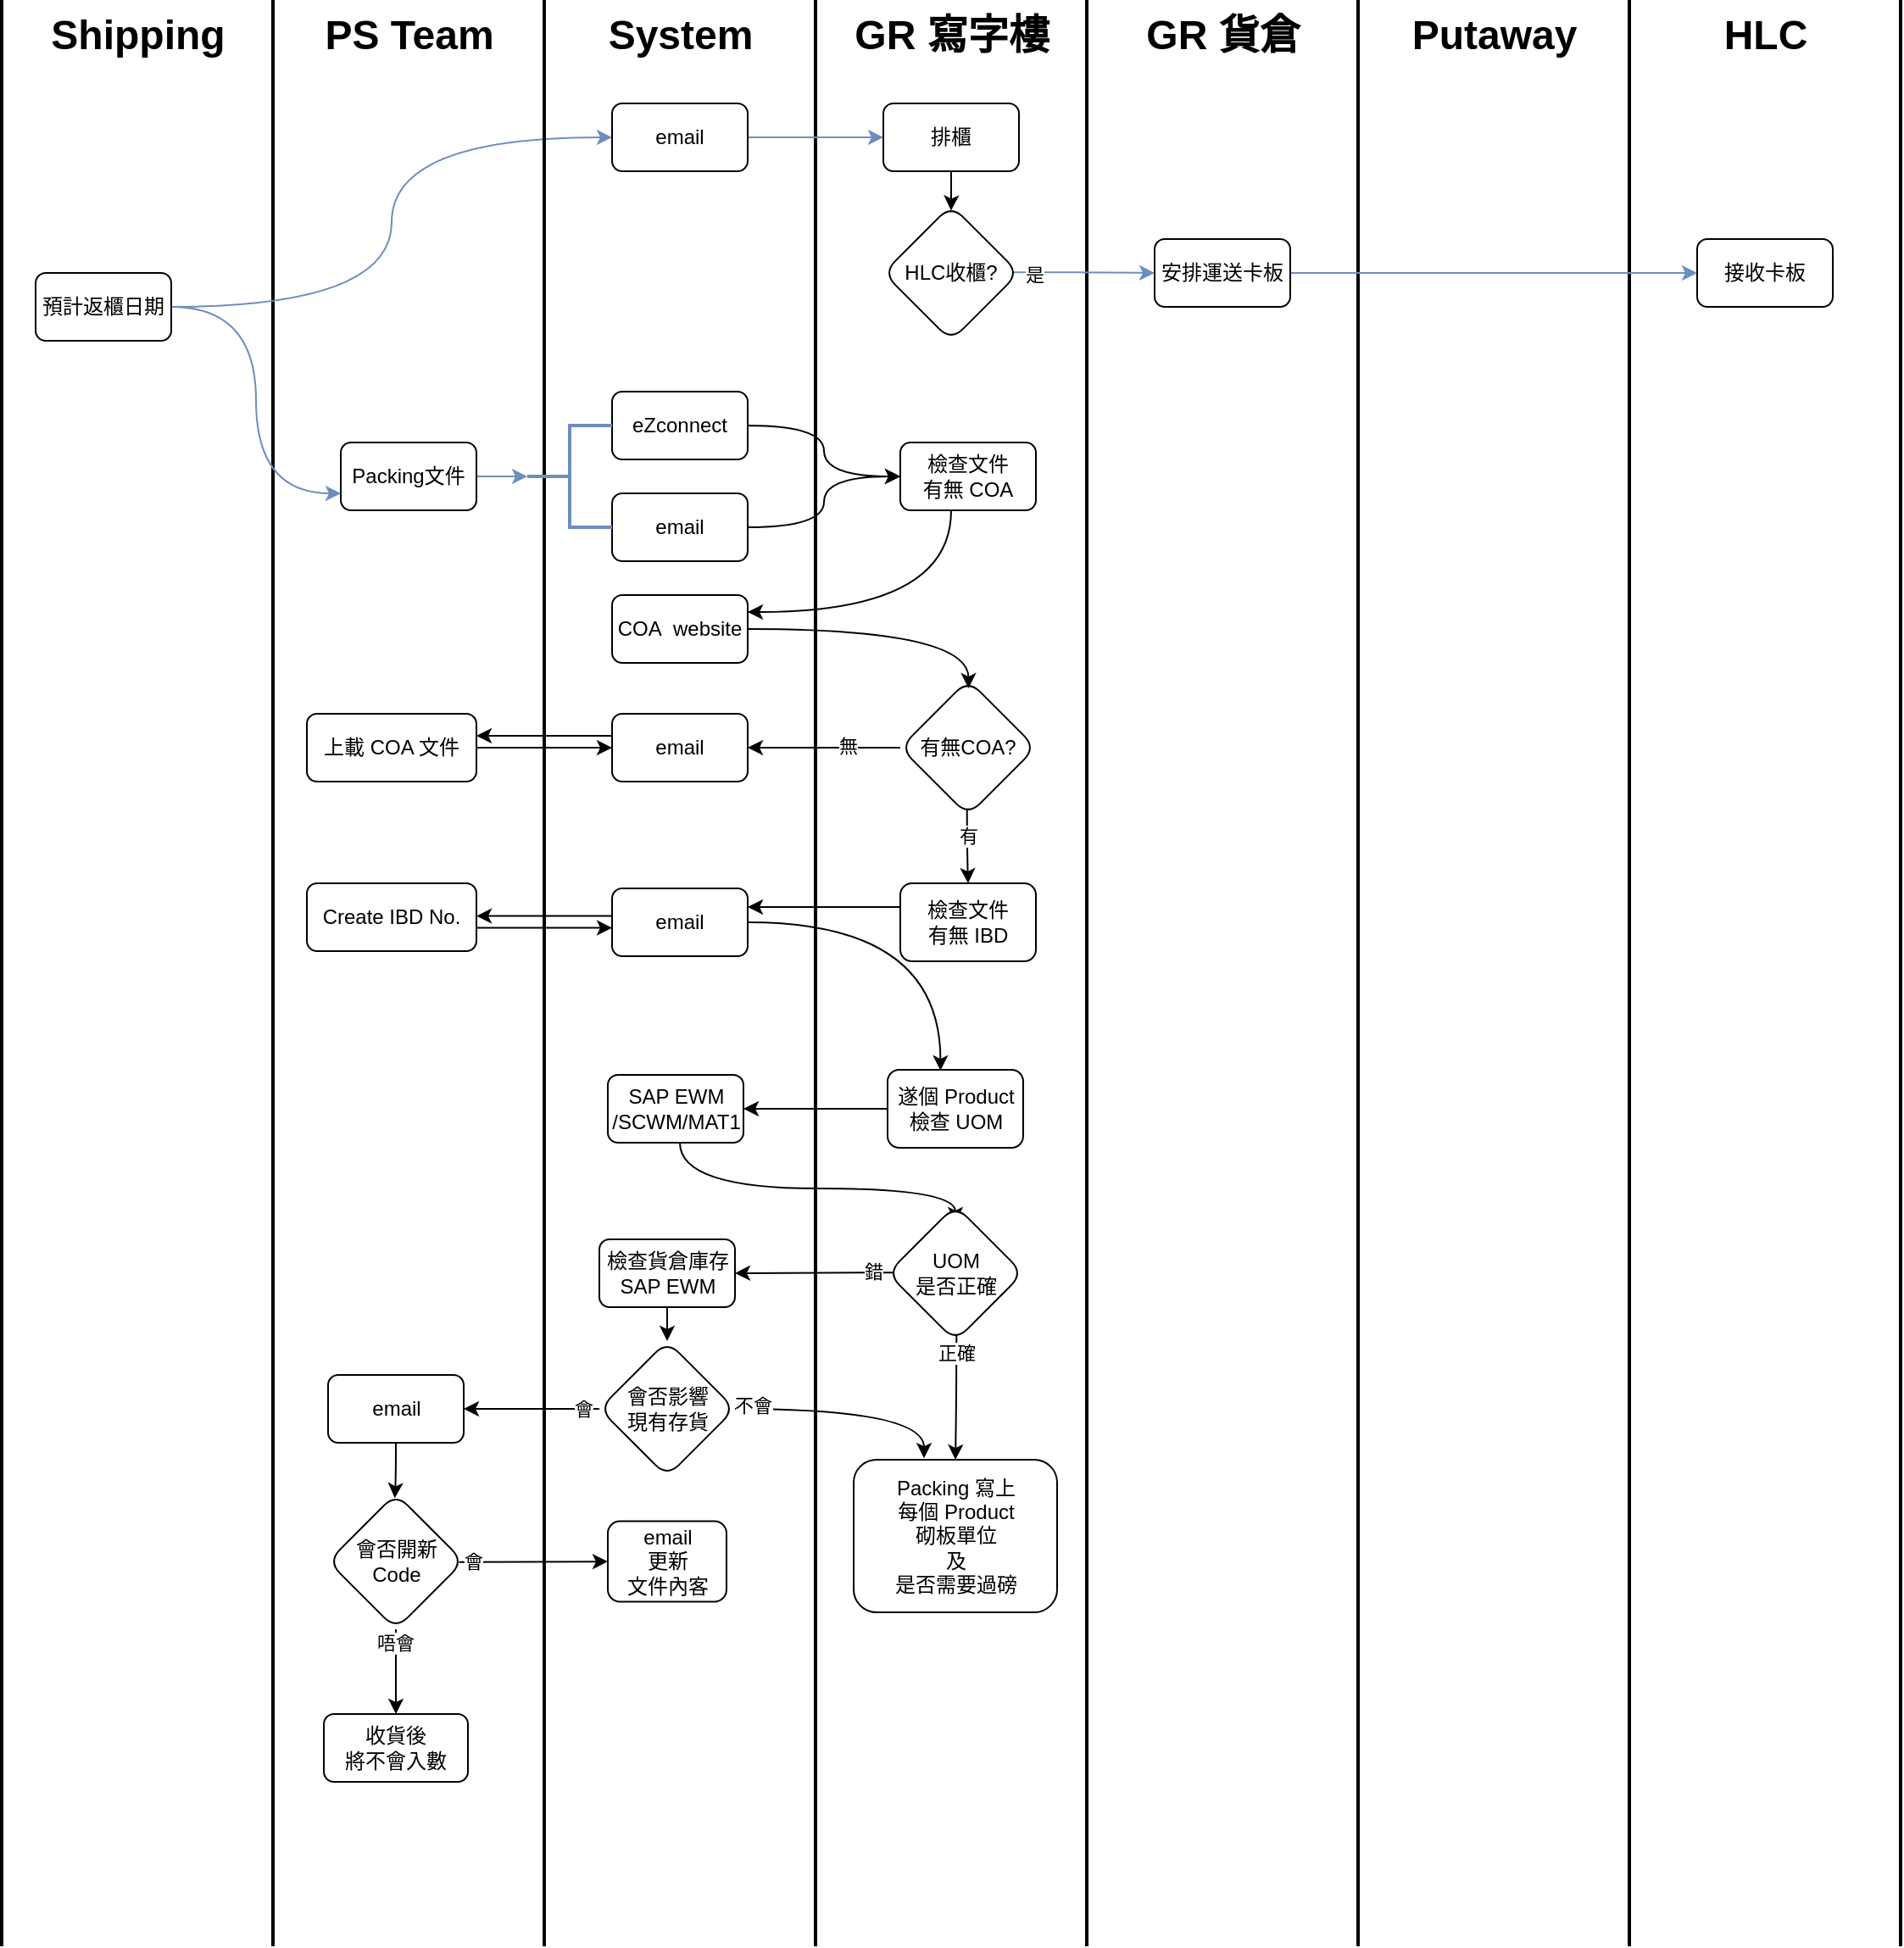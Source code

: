 <mxfile version="15.8.6" type="github">
  <diagram id="s4VGrTQf0zmznQmlyb4M" name="第1頁">
    <mxGraphModel dx="1935" dy="1619" grid="1" gridSize="10" guides="1" tooltips="1" connect="1" arrows="1" fold="1" page="1" pageScale="1" pageWidth="827" pageHeight="1169" math="0" shadow="0">
      <root>
        <mxCell id="0" />
        <mxCell id="1" parent="0" />
        <mxCell id="51Y_JJE3WGSCX0czTKx8-143" value="" style="shape=partialRectangle;whiteSpace=wrap;html=1;bottom=0;top=0;fillColor=none;strokeWidth=2;" parent="1" vertex="1">
          <mxGeometry x="-800" y="-1160" width="160" height="1146" as="geometry" />
        </mxCell>
        <mxCell id="0sDIGlY-5JGgi3CpzUVk-6" style="edgeStyle=orthogonalEdgeStyle;rounded=0;orthogonalLoop=1;jettySize=auto;html=1;entryX=0;entryY=0.5;entryDx=0;entryDy=0;curved=1;fillColor=#dae8fc;strokeColor=#6c8ebf;" parent="1" source="51Y_JJE3WGSCX0czTKx8-147" target="51Y_JJE3WGSCX0czTKx8-168" edge="1">
          <mxGeometry relative="1" as="geometry" />
        </mxCell>
        <mxCell id="0sDIGlY-5JGgi3CpzUVk-11" style="edgeStyle=orthogonalEdgeStyle;curved=1;rounded=0;orthogonalLoop=1;jettySize=auto;html=1;entryX=0;entryY=0.75;entryDx=0;entryDy=0;fillColor=#dae8fc;strokeColor=#6c8ebf;" parent="1" source="51Y_JJE3WGSCX0czTKx8-147" target="51Y_JJE3WGSCX0czTKx8-201" edge="1">
          <mxGeometry relative="1" as="geometry" />
        </mxCell>
        <mxCell id="51Y_JJE3WGSCX0czTKx8-147" value="預計返櫃日期" style="rounded=1;whiteSpace=wrap;html=1;sketch=0;" parent="1" vertex="1">
          <mxGeometry x="-780" y="-1000" width="80" height="40" as="geometry" />
        </mxCell>
        <mxCell id="51Y_JJE3WGSCX0czTKx8-148" value="Shipping" style="text;strokeColor=none;fillColor=none;html=1;fontSize=24;fontStyle=1;verticalAlign=middle;align=center;rounded=0;sketch=0;" parent="1" vertex="1">
          <mxGeometry x="-770" y="-1160" width="100" height="40" as="geometry" />
        </mxCell>
        <mxCell id="51Y_JJE3WGSCX0czTKx8-150" value="System" style="text;strokeColor=none;fillColor=none;html=1;fontSize=24;fontStyle=1;verticalAlign=middle;align=center;rounded=0;sketch=0;" parent="1" vertex="1">
          <mxGeometry x="-450" y="-1160" width="100" height="40" as="geometry" />
        </mxCell>
        <mxCell id="51Y_JJE3WGSCX0czTKx8-153" value="" style="shape=partialRectangle;whiteSpace=wrap;html=1;bottom=0;top=0;fillColor=none;strokeWidth=2;" parent="1" vertex="1">
          <mxGeometry x="-480" y="-1160" width="160" height="1146" as="geometry" />
        </mxCell>
        <mxCell id="51Y_JJE3WGSCX0czTKx8-154" value="GR 寫字樓" style="text;strokeColor=none;fillColor=none;html=1;fontSize=24;fontStyle=1;verticalAlign=middle;align=center;rounded=0;sketch=0;" parent="1" vertex="1">
          <mxGeometry x="-290" y="-1160" width="100" height="40" as="geometry" />
        </mxCell>
        <mxCell id="51Y_JJE3WGSCX0czTKx8-156" value="" style="shape=partialRectangle;whiteSpace=wrap;html=1;bottom=0;top=0;fillColor=none;strokeWidth=2;" parent="1" vertex="1">
          <mxGeometry x="-160" y="-1160" width="160" height="1146" as="geometry" />
        </mxCell>
        <mxCell id="51Y_JJE3WGSCX0czTKx8-157" value="GR 貨倉" style="text;strokeColor=none;fillColor=none;html=1;fontSize=24;fontStyle=1;verticalAlign=middle;align=center;rounded=0;sketch=0;" parent="1" vertex="1">
          <mxGeometry x="-130" y="-1160" width="100" height="40" as="geometry" />
        </mxCell>
        <mxCell id="0sDIGlY-5JGgi3CpzUVk-32" style="edgeStyle=orthogonalEdgeStyle;curved=1;rounded=0;orthogonalLoop=1;jettySize=auto;html=1;" parent="1" source="51Y_JJE3WGSCX0czTKx8-159" target="0sDIGlY-5JGgi3CpzUVk-30" edge="1">
          <mxGeometry relative="1" as="geometry" />
        </mxCell>
        <mxCell id="51Y_JJE3WGSCX0czTKx8-159" value="eZconnect" style="rounded=1;whiteSpace=wrap;html=1;sketch=0;" parent="1" vertex="1">
          <mxGeometry x="-440" y="-930" width="80" height="40" as="geometry" />
        </mxCell>
        <mxCell id="51Y_JJE3WGSCX0czTKx8-161" value="PS Team" style="text;strokeColor=none;fillColor=none;html=1;fontSize=24;fontStyle=1;verticalAlign=middle;align=center;rounded=0;sketch=0;" parent="1" vertex="1">
          <mxGeometry x="-610" y="-1160" width="100" height="40" as="geometry" />
        </mxCell>
        <mxCell id="0sDIGlY-5JGgi3CpzUVk-12" style="edgeStyle=orthogonalEdgeStyle;curved=1;rounded=0;orthogonalLoop=1;jettySize=auto;html=1;entryX=0;entryY=0.5;entryDx=0;entryDy=0;fillColor=#dae8fc;strokeColor=#6c8ebf;" parent="1" source="51Y_JJE3WGSCX0czTKx8-168" target="51Y_JJE3WGSCX0czTKx8-171" edge="1">
          <mxGeometry relative="1" as="geometry" />
        </mxCell>
        <mxCell id="51Y_JJE3WGSCX0czTKx8-168" value="email" style="rounded=1;whiteSpace=wrap;html=1;sketch=0;" parent="1" vertex="1">
          <mxGeometry x="-440" y="-1100" width="80" height="40" as="geometry" />
        </mxCell>
        <mxCell id="51Y_JJE3WGSCX0czTKx8-174" value="" style="edgeStyle=orthogonalEdgeStyle;curved=0;rounded=1;sketch=0;orthogonalLoop=1;jettySize=auto;html=1;entryX=0.499;entryY=0.04;entryDx=0;entryDy=0;entryPerimeter=0;" parent="1" source="51Y_JJE3WGSCX0czTKx8-171" target="51Y_JJE3WGSCX0czTKx8-173" edge="1">
          <mxGeometry relative="1" as="geometry" />
        </mxCell>
        <mxCell id="51Y_JJE3WGSCX0czTKx8-171" value="排櫃" style="rounded=1;whiteSpace=wrap;html=1;sketch=0;" parent="1" vertex="1">
          <mxGeometry x="-280" y="-1100" width="80" height="40" as="geometry" />
        </mxCell>
        <mxCell id="51Y_JJE3WGSCX0czTKx8-184" value="" style="edgeStyle=orthogonalEdgeStyle;curved=0;rounded=1;sketch=0;orthogonalLoop=1;jettySize=auto;html=1;exitX=0.94;exitY=0.495;exitDx=0;exitDy=0;exitPerimeter=0;fillColor=#dae8fc;strokeColor=#6c8ebf;" parent="1" source="51Y_JJE3WGSCX0czTKx8-173" target="51Y_JJE3WGSCX0czTKx8-183" edge="1">
          <mxGeometry relative="1" as="geometry" />
        </mxCell>
        <mxCell id="0sDIGlY-5JGgi3CpzUVk-54" value="是" style="edgeLabel;html=1;align=center;verticalAlign=middle;resizable=0;points=[];" parent="51Y_JJE3WGSCX0czTKx8-184" vertex="1" connectable="0">
          <mxGeometry x="-0.667" y="-1" relative="1" as="geometry">
            <mxPoint as="offset" />
          </mxGeometry>
        </mxCell>
        <mxCell id="51Y_JJE3WGSCX0czTKx8-173" value="HLC收櫃?" style="rhombus;whiteSpace=wrap;html=1;rounded=1;sketch=0;" parent="1" vertex="1">
          <mxGeometry x="-280" y="-1040" width="80" height="80" as="geometry" />
        </mxCell>
        <mxCell id="51Y_JJE3WGSCX0czTKx8-176" value="" style="shape=partialRectangle;whiteSpace=wrap;html=1;bottom=0;top=0;fillColor=none;strokeWidth=2;" parent="1" vertex="1">
          <mxGeometry y="-1160" width="160" height="1146" as="geometry" />
        </mxCell>
        <mxCell id="51Y_JJE3WGSCX0czTKx8-177" value="Putaway" style="text;strokeColor=none;fillColor=none;html=1;fontSize=24;fontStyle=1;verticalAlign=middle;align=center;rounded=0;sketch=0;" parent="1" vertex="1">
          <mxGeometry x="30" y="-1160" width="100" height="40" as="geometry" />
        </mxCell>
        <mxCell id="51Y_JJE3WGSCX0czTKx8-178" value="" style="shape=partialRectangle;whiteSpace=wrap;html=1;bottom=0;top=0;fillColor=none;strokeWidth=2;" parent="1" vertex="1">
          <mxGeometry x="160" y="-1160" width="160" height="1146" as="geometry" />
        </mxCell>
        <mxCell id="51Y_JJE3WGSCX0czTKx8-179" value="HLC" style="text;strokeColor=none;fillColor=none;html=1;fontSize=24;fontStyle=1;verticalAlign=middle;align=center;rounded=0;sketch=0;" parent="1" vertex="1">
          <mxGeometry x="190" y="-1160" width="100" height="40" as="geometry" />
        </mxCell>
        <mxCell id="51Y_JJE3WGSCX0czTKx8-194" value="" style="edgeStyle=orthogonalEdgeStyle;curved=0;rounded=1;sketch=0;orthogonalLoop=1;jettySize=auto;html=1;fillColor=#dae8fc;strokeColor=#6c8ebf;" parent="1" source="51Y_JJE3WGSCX0czTKx8-183" target="51Y_JJE3WGSCX0czTKx8-193" edge="1">
          <mxGeometry relative="1" as="geometry" />
        </mxCell>
        <mxCell id="51Y_JJE3WGSCX0czTKx8-183" value="安排運送卡板" style="whiteSpace=wrap;html=1;rounded=1;sketch=0;" parent="1" vertex="1">
          <mxGeometry x="-120" y="-1020" width="80" height="40" as="geometry" />
        </mxCell>
        <mxCell id="0sDIGlY-5JGgi3CpzUVk-34" style="edgeStyle=orthogonalEdgeStyle;curved=1;rounded=0;orthogonalLoop=1;jettySize=auto;html=1;entryX=0;entryY=0.5;entryDx=0;entryDy=0;" parent="1" source="51Y_JJE3WGSCX0czTKx8-185" target="0sDIGlY-5JGgi3CpzUVk-30" edge="1">
          <mxGeometry relative="1" as="geometry" />
        </mxCell>
        <mxCell id="51Y_JJE3WGSCX0czTKx8-185" value="email" style="rounded=1;whiteSpace=wrap;html=1;sketch=0;" parent="1" vertex="1">
          <mxGeometry x="-440" y="-870" width="80" height="40" as="geometry" />
        </mxCell>
        <mxCell id="51Y_JJE3WGSCX0czTKx8-188" value="" style="strokeWidth=2;html=1;shape=mxgraph.flowchart.annotation_2;align=left;labelPosition=right;pointerEvents=1;rounded=0;sketch=0;fillColor=#dae8fc;strokeColor=#6c8ebf;" parent="1" vertex="1">
          <mxGeometry x="-490" y="-910" width="50" height="60" as="geometry" />
        </mxCell>
        <mxCell id="51Y_JJE3WGSCX0czTKx8-196" value="" style="edgeStyle=orthogonalEdgeStyle;curved=0;rounded=1;sketch=0;orthogonalLoop=1;jettySize=auto;html=1;exitX=1;exitY=0.5;exitDx=0;exitDy=0;fillColor=#dae8fc;strokeColor=#6c8ebf;" parent="1" source="51Y_JJE3WGSCX0czTKx8-201" target="51Y_JJE3WGSCX0czTKx8-188" edge="1">
          <mxGeometry relative="1" as="geometry">
            <mxPoint x="-520" y="-909.966" as="sourcePoint" />
          </mxGeometry>
        </mxCell>
        <mxCell id="51Y_JJE3WGSCX0czTKx8-193" value="接收卡板" style="whiteSpace=wrap;html=1;rounded=1;sketch=0;" parent="1" vertex="1">
          <mxGeometry x="200" y="-1020" width="80" height="40" as="geometry" />
        </mxCell>
        <mxCell id="51Y_JJE3WGSCX0czTKx8-201" value="Packing文件" style="rounded=1;whiteSpace=wrap;html=1;sketch=0;" parent="1" vertex="1">
          <mxGeometry x="-600" y="-900" width="80" height="40" as="geometry" />
        </mxCell>
        <mxCell id="0sDIGlY-5JGgi3CpzUVk-45" style="edgeStyle=orthogonalEdgeStyle;curved=1;rounded=0;orthogonalLoop=1;jettySize=auto;html=1;entryX=1;entryY=0.25;entryDx=0;entryDy=0;" parent="1" source="0sDIGlY-5JGgi3CpzUVk-30" target="0sDIGlY-5JGgi3CpzUVk-43" edge="1">
          <mxGeometry relative="1" as="geometry">
            <Array as="points">
              <mxPoint x="-240" y="-800" />
            </Array>
          </mxGeometry>
        </mxCell>
        <mxCell id="0sDIGlY-5JGgi3CpzUVk-30" value="檢查文件&lt;br&gt;有無 COA" style="whiteSpace=wrap;html=1;rounded=1;sketch=0;" parent="1" vertex="1">
          <mxGeometry x="-270" y="-900" width="80" height="40" as="geometry" />
        </mxCell>
        <mxCell id="0sDIGlY-5JGgi3CpzUVk-49" value="" style="edgeStyle=none;rounded=0;orthogonalLoop=1;jettySize=auto;html=1;" parent="1" source="0sDIGlY-5JGgi3CpzUVk-35" target="0sDIGlY-5JGgi3CpzUVk-38" edge="1">
          <mxGeometry relative="1" as="geometry" />
        </mxCell>
        <mxCell id="0sDIGlY-5JGgi3CpzUVk-52" value="無" style="edgeLabel;html=1;align=center;verticalAlign=middle;resizable=0;points=[];" parent="0sDIGlY-5JGgi3CpzUVk-49" vertex="1" connectable="0">
          <mxGeometry x="-0.308" y="-1" relative="1" as="geometry">
            <mxPoint as="offset" />
          </mxGeometry>
        </mxCell>
        <mxCell id="0sDIGlY-5JGgi3CpzUVk-57" value="" style="edgeStyle=orthogonalEdgeStyle;curved=1;rounded=0;orthogonalLoop=1;jettySize=auto;html=1;exitX=0.492;exitY=0.953;exitDx=0;exitDy=0;exitPerimeter=0;" parent="1" source="0sDIGlY-5JGgi3CpzUVk-35" target="0sDIGlY-5JGgi3CpzUVk-56" edge="1">
          <mxGeometry relative="1" as="geometry" />
        </mxCell>
        <mxCell id="0sDIGlY-5JGgi3CpzUVk-58" value="有" style="edgeLabel;html=1;align=center;verticalAlign=middle;resizable=0;points=[];" parent="0sDIGlY-5JGgi3CpzUVk-57" vertex="1" connectable="0">
          <mxGeometry x="-0.284" relative="1" as="geometry">
            <mxPoint as="offset" />
          </mxGeometry>
        </mxCell>
        <mxCell id="0sDIGlY-5JGgi3CpzUVk-35" value="有無COA?" style="rhombus;whiteSpace=wrap;html=1;rounded=1;sketch=0;" parent="1" vertex="1">
          <mxGeometry x="-270" y="-760" width="80" height="80" as="geometry" />
        </mxCell>
        <mxCell id="0sDIGlY-5JGgi3CpzUVk-51" value="" style="edgeStyle=none;rounded=0;orthogonalLoop=1;jettySize=auto;html=1;" parent="1" edge="1">
          <mxGeometry relative="1" as="geometry">
            <mxPoint x="-440" y="-727" as="sourcePoint" />
            <mxPoint x="-520" y="-727" as="targetPoint" />
          </mxGeometry>
        </mxCell>
        <mxCell id="0sDIGlY-5JGgi3CpzUVk-38" value="email" style="whiteSpace=wrap;html=1;rounded=1;sketch=0;" parent="1" vertex="1">
          <mxGeometry x="-440" y="-740" width="80" height="40" as="geometry" />
        </mxCell>
        <mxCell id="0sDIGlY-5JGgi3CpzUVk-46" style="edgeStyle=orthogonalEdgeStyle;curved=1;rounded=0;orthogonalLoop=1;jettySize=auto;html=1;entryX=0.503;entryY=0.063;entryDx=0;entryDy=0;entryPerimeter=0;" parent="1" source="0sDIGlY-5JGgi3CpzUVk-43" target="0sDIGlY-5JGgi3CpzUVk-35" edge="1">
          <mxGeometry relative="1" as="geometry">
            <mxPoint x="-240" y="-750" as="targetPoint" />
          </mxGeometry>
        </mxCell>
        <mxCell id="0sDIGlY-5JGgi3CpzUVk-43" value="COA&amp;nbsp; website" style="rounded=1;whiteSpace=wrap;html=1;sketch=0;" parent="1" vertex="1">
          <mxGeometry x="-440" y="-810" width="80" height="40" as="geometry" />
        </mxCell>
        <mxCell id="0sDIGlY-5JGgi3CpzUVk-55" value="" style="edgeStyle=orthogonalEdgeStyle;curved=1;rounded=0;orthogonalLoop=1;jettySize=auto;html=1;" parent="1" source="0sDIGlY-5JGgi3CpzUVk-50" target="0sDIGlY-5JGgi3CpzUVk-38" edge="1">
          <mxGeometry relative="1" as="geometry" />
        </mxCell>
        <mxCell id="0sDIGlY-5JGgi3CpzUVk-50" value="上載 COA 文件" style="whiteSpace=wrap;html=1;rounded=1;sketch=0;" parent="1" vertex="1">
          <mxGeometry x="-620" y="-740" width="100" height="40" as="geometry" />
        </mxCell>
        <mxCell id="0sDIGlY-5JGgi3CpzUVk-64" value="" style="edgeStyle=orthogonalEdgeStyle;curved=1;rounded=0;orthogonalLoop=1;jettySize=auto;html=1;" parent="1" edge="1">
          <mxGeometry relative="1" as="geometry">
            <mxPoint x="-270" y="-626" as="sourcePoint" />
            <mxPoint x="-360" y="-626" as="targetPoint" />
          </mxGeometry>
        </mxCell>
        <mxCell id="0sDIGlY-5JGgi3CpzUVk-56" value="檢查文件&lt;br&gt;有無 IBD" style="whiteSpace=wrap;html=1;rounded=1;sketch=0;" parent="1" vertex="1">
          <mxGeometry x="-270" y="-640" width="80" height="46" as="geometry" />
        </mxCell>
        <mxCell id="0sDIGlY-5JGgi3CpzUVk-106" style="edgeStyle=orthogonalEdgeStyle;curved=1;rounded=0;orthogonalLoop=1;jettySize=auto;html=1;entryX=0.39;entryY=0.011;entryDx=0;entryDy=0;entryPerimeter=0;" parent="1" source="0sDIGlY-5JGgi3CpzUVk-63" target="0sDIGlY-5JGgi3CpzUVk-90" edge="1">
          <mxGeometry relative="1" as="geometry" />
        </mxCell>
        <mxCell id="0sDIGlY-5JGgi3CpzUVk-63" value="email" style="whiteSpace=wrap;html=1;rounded=1;sketch=0;" parent="1" vertex="1">
          <mxGeometry x="-440" y="-637" width="80" height="40" as="geometry" />
        </mxCell>
        <mxCell id="0sDIGlY-5JGgi3CpzUVk-69" value="" style="edgeStyle=orthogonalEdgeStyle;curved=1;rounded=0;orthogonalLoop=1;jettySize=auto;html=1;exitX=0.044;exitY=0.495;exitDx=0;exitDy=0;exitPerimeter=0;" parent="1" source="0sDIGlY-5JGgi3CpzUVk-92" target="0sDIGlY-5JGgi3CpzUVk-68" edge="1">
          <mxGeometry relative="1" as="geometry">
            <mxPoint x="-270" y="-520" as="sourcePoint" />
          </mxGeometry>
        </mxCell>
        <mxCell id="0sDIGlY-5JGgi3CpzUVk-70" value="錯" style="edgeLabel;html=1;align=center;verticalAlign=middle;resizable=0;points=[];" parent="0sDIGlY-5JGgi3CpzUVk-69" vertex="1" connectable="0">
          <mxGeometry x="-0.733" y="-1" relative="1" as="geometry">
            <mxPoint as="offset" />
          </mxGeometry>
        </mxCell>
        <mxCell id="0sDIGlY-5JGgi3CpzUVk-78" value="" style="edgeStyle=orthogonalEdgeStyle;curved=1;rounded=0;orthogonalLoop=1;jettySize=auto;html=1;" parent="1" source="0sDIGlY-5JGgi3CpzUVk-68" target="0sDIGlY-5JGgi3CpzUVk-75" edge="1">
          <mxGeometry relative="1" as="geometry" />
        </mxCell>
        <mxCell id="0sDIGlY-5JGgi3CpzUVk-68" value="檢查貨倉庫存&lt;br&gt;SAP EWM" style="whiteSpace=wrap;html=1;rounded=1;sketch=0;" parent="1" vertex="1">
          <mxGeometry x="-447.5" y="-430" width="80" height="40" as="geometry" />
        </mxCell>
        <mxCell id="0sDIGlY-5JGgi3CpzUVk-71" value="Packing 寫上&lt;br&gt;每個 Product&lt;br&gt;砌板單位&lt;br&gt;及&lt;br&gt;是否需要過磅" style="whiteSpace=wrap;html=1;rounded=1;sketch=0;" parent="1" vertex="1">
          <mxGeometry x="-297.5" y="-300" width="120" height="90" as="geometry" />
        </mxCell>
        <mxCell id="0sDIGlY-5JGgi3CpzUVk-79" value="" style="edgeStyle=orthogonalEdgeStyle;curved=1;rounded=0;orthogonalLoop=1;jettySize=auto;html=1;" parent="1" source="0sDIGlY-5JGgi3CpzUVk-75" target="0sDIGlY-5JGgi3CpzUVk-76" edge="1">
          <mxGeometry relative="1" as="geometry" />
        </mxCell>
        <mxCell id="0sDIGlY-5JGgi3CpzUVk-108" value="會" style="edgeLabel;html=1;align=center;verticalAlign=middle;resizable=0;points=[];" parent="0sDIGlY-5JGgi3CpzUVk-79" vertex="1" connectable="0">
          <mxGeometry x="-0.746" relative="1" as="geometry">
            <mxPoint as="offset" />
          </mxGeometry>
        </mxCell>
        <mxCell id="0sDIGlY-5JGgi3CpzUVk-114" style="edgeStyle=orthogonalEdgeStyle;curved=1;rounded=0;orthogonalLoop=1;jettySize=auto;html=1;entryX=0.346;entryY=-0.01;entryDx=0;entryDy=0;entryPerimeter=0;" parent="1" source="0sDIGlY-5JGgi3CpzUVk-75" target="0sDIGlY-5JGgi3CpzUVk-71" edge="1">
          <mxGeometry relative="1" as="geometry" />
        </mxCell>
        <mxCell id="0sDIGlY-5JGgi3CpzUVk-115" value="不會" style="edgeLabel;html=1;align=center;verticalAlign=middle;resizable=0;points=[];" parent="0sDIGlY-5JGgi3CpzUVk-114" vertex="1" connectable="0">
          <mxGeometry x="-0.858" y="2" relative="1" as="geometry">
            <mxPoint as="offset" />
          </mxGeometry>
        </mxCell>
        <mxCell id="0sDIGlY-5JGgi3CpzUVk-75" value="會否影響&lt;br&gt;現有存貨" style="rhombus;whiteSpace=wrap;html=1;rounded=1;sketch=0;" parent="1" vertex="1">
          <mxGeometry x="-447.5" y="-370" width="80" height="80" as="geometry" />
        </mxCell>
        <mxCell id="0sDIGlY-5JGgi3CpzUVk-81" value="" style="edgeStyle=orthogonalEdgeStyle;curved=1;rounded=0;orthogonalLoop=1;jettySize=auto;html=1;entryX=0.492;entryY=0.033;entryDx=0;entryDy=0;entryPerimeter=0;" parent="1" source="0sDIGlY-5JGgi3CpzUVk-76" target="0sDIGlY-5JGgi3CpzUVk-80" edge="1">
          <mxGeometry relative="1" as="geometry" />
        </mxCell>
        <mxCell id="0sDIGlY-5JGgi3CpzUVk-76" value="email" style="whiteSpace=wrap;html=1;rounded=1;sketch=0;" parent="1" vertex="1">
          <mxGeometry x="-607.5" y="-350" width="80" height="40" as="geometry" />
        </mxCell>
        <mxCell id="0sDIGlY-5JGgi3CpzUVk-83" value="" style="edgeStyle=orthogonalEdgeStyle;curved=1;rounded=0;orthogonalLoop=1;jettySize=auto;html=1;" parent="1" source="0sDIGlY-5JGgi3CpzUVk-80" target="0sDIGlY-5JGgi3CpzUVk-82" edge="1">
          <mxGeometry relative="1" as="geometry" />
        </mxCell>
        <mxCell id="0sDIGlY-5JGgi3CpzUVk-84" value="唔會" style="edgeLabel;html=1;align=center;verticalAlign=middle;resizable=0;points=[];" parent="0sDIGlY-5JGgi3CpzUVk-83" vertex="1" connectable="0">
          <mxGeometry x="-0.691" y="-1" relative="1" as="geometry">
            <mxPoint as="offset" />
          </mxGeometry>
        </mxCell>
        <mxCell id="0sDIGlY-5JGgi3CpzUVk-87" value="" style="edgeStyle=orthogonalEdgeStyle;curved=1;rounded=0;orthogonalLoop=1;jettySize=auto;html=1;exitX=0.965;exitY=0.504;exitDx=0;exitDy=0;exitPerimeter=0;" parent="1" source="0sDIGlY-5JGgi3CpzUVk-80" target="0sDIGlY-5JGgi3CpzUVk-86" edge="1">
          <mxGeometry relative="1" as="geometry" />
        </mxCell>
        <mxCell id="0sDIGlY-5JGgi3CpzUVk-88" value="會" style="edgeLabel;html=1;align=center;verticalAlign=middle;resizable=0;points=[];" parent="0sDIGlY-5JGgi3CpzUVk-87" vertex="1" connectable="0">
          <mxGeometry x="-0.804" y="1" relative="1" as="geometry">
            <mxPoint as="offset" />
          </mxGeometry>
        </mxCell>
        <mxCell id="0sDIGlY-5JGgi3CpzUVk-80" value="會否開新&lt;br&gt;Code" style="rhombus;whiteSpace=wrap;html=1;rounded=1;sketch=0;" parent="1" vertex="1">
          <mxGeometry x="-607.5" y="-280" width="80" height="80" as="geometry" />
        </mxCell>
        <mxCell id="0sDIGlY-5JGgi3CpzUVk-82" value="收貨後&lt;br&gt;將不會入數" style="whiteSpace=wrap;html=1;rounded=1;sketch=0;" parent="1" vertex="1">
          <mxGeometry x="-610" y="-150" width="85" height="40" as="geometry" />
        </mxCell>
        <mxCell id="0sDIGlY-5JGgi3CpzUVk-86" value="email&lt;br&gt;更新&lt;br&gt;文件內客" style="whiteSpace=wrap;html=1;rounded=1;sketch=0;" parent="1" vertex="1">
          <mxGeometry x="-442.5" y="-263.75" width="70" height="47.5" as="geometry" />
        </mxCell>
        <mxCell id="0sDIGlY-5JGgi3CpzUVk-100" value="" style="edgeStyle=none;rounded=0;orthogonalLoop=1;jettySize=auto;html=1;" parent="1" source="0sDIGlY-5JGgi3CpzUVk-90" target="0sDIGlY-5JGgi3CpzUVk-91" edge="1">
          <mxGeometry relative="1" as="geometry" />
        </mxCell>
        <mxCell id="0sDIGlY-5JGgi3CpzUVk-90" value="遂個 Product&lt;br&gt;檢查 UOM" style="whiteSpace=wrap;html=1;rounded=1;sketch=0;" parent="1" vertex="1">
          <mxGeometry x="-277.5" y="-530" width="80" height="46" as="geometry" />
        </mxCell>
        <mxCell id="0sDIGlY-5JGgi3CpzUVk-105" style="edgeStyle=orthogonalEdgeStyle;rounded=0;orthogonalLoop=1;jettySize=auto;html=1;entryX=0.5;entryY=0.125;entryDx=0;entryDy=0;curved=1;entryPerimeter=0;" parent="1" source="0sDIGlY-5JGgi3CpzUVk-91" target="0sDIGlY-5JGgi3CpzUVk-92" edge="1">
          <mxGeometry relative="1" as="geometry">
            <Array as="points">
              <mxPoint x="-400" y="-460" />
              <mxPoint x="-237" y="-460" />
            </Array>
          </mxGeometry>
        </mxCell>
        <mxCell id="0sDIGlY-5JGgi3CpzUVk-91" value="SAP EWM&lt;br&gt;/SCWM/MAT1" style="whiteSpace=wrap;html=1;rounded=1;sketch=0;" parent="1" vertex="1">
          <mxGeometry x="-442.5" y="-527" width="80" height="40" as="geometry" />
        </mxCell>
        <mxCell id="0sDIGlY-5JGgi3CpzUVk-107" value="" style="edgeStyle=orthogonalEdgeStyle;curved=1;rounded=0;orthogonalLoop=1;jettySize=auto;html=1;exitX=0.508;exitY=0.95;exitDx=0;exitDy=0;exitPerimeter=0;" parent="1" source="0sDIGlY-5JGgi3CpzUVk-92" target="0sDIGlY-5JGgi3CpzUVk-71" edge="1">
          <mxGeometry relative="1" as="geometry" />
        </mxCell>
        <mxCell id="0sDIGlY-5JGgi3CpzUVk-116" value="正確" style="edgeLabel;html=1;align=center;verticalAlign=middle;resizable=0;points=[];" parent="0sDIGlY-5JGgi3CpzUVk-107" vertex="1" connectable="0">
          <mxGeometry x="-0.725" relative="1" as="geometry">
            <mxPoint as="offset" />
          </mxGeometry>
        </mxCell>
        <mxCell id="0sDIGlY-5JGgi3CpzUVk-92" value="UOM&lt;br&gt;是否正確" style="rhombus;whiteSpace=wrap;html=1;rounded=1;sketch=0;" parent="1" vertex="1">
          <mxGeometry x="-277.5" y="-450" width="80" height="80" as="geometry" />
        </mxCell>
        <mxCell id="0sDIGlY-5JGgi3CpzUVk-93" value="Create IBD No." style="whiteSpace=wrap;html=1;rounded=1;sketch=0;" parent="1" vertex="1">
          <mxGeometry x="-620" y="-640" width="100" height="40" as="geometry" />
        </mxCell>
        <mxCell id="0sDIGlY-5JGgi3CpzUVk-98" value="" style="edgeStyle=none;rounded=0;orthogonalLoop=1;jettySize=auto;html=1;" parent="1" edge="1">
          <mxGeometry relative="1" as="geometry">
            <mxPoint x="-440" y="-620.74" as="sourcePoint" />
            <mxPoint x="-520" y="-620.74" as="targetPoint" />
          </mxGeometry>
        </mxCell>
        <mxCell id="0sDIGlY-5JGgi3CpzUVk-99" value="" style="edgeStyle=orthogonalEdgeStyle;curved=1;rounded=0;orthogonalLoop=1;jettySize=auto;html=1;" parent="1" edge="1">
          <mxGeometry relative="1" as="geometry">
            <mxPoint x="-520" y="-613.74" as="sourcePoint" />
            <mxPoint x="-440" y="-613.74" as="targetPoint" />
          </mxGeometry>
        </mxCell>
      </root>
    </mxGraphModel>
  </diagram>
</mxfile>
